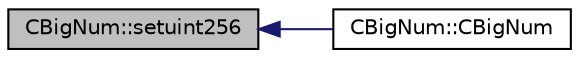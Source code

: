 digraph "CBigNum::setuint256"
{
  edge [fontname="Helvetica",fontsize="10",labelfontname="Helvetica",labelfontsize="10"];
  node [fontname="Helvetica",fontsize="10",shape=record];
  rankdir="LR";
  Node249 [label="CBigNum::setuint256",height=0.2,width=0.4,color="black", fillcolor="grey75", style="filled", fontcolor="black"];
  Node249 -> Node250 [dir="back",color="midnightblue",fontsize="10",style="solid",fontname="Helvetica"];
  Node250 [label="CBigNum::CBigNum",height=0.2,width=0.4,color="black", fillcolor="white", style="filled",URL="$class_c_big_num.html#a47684495c159d6279490151ae4497332"];
}
